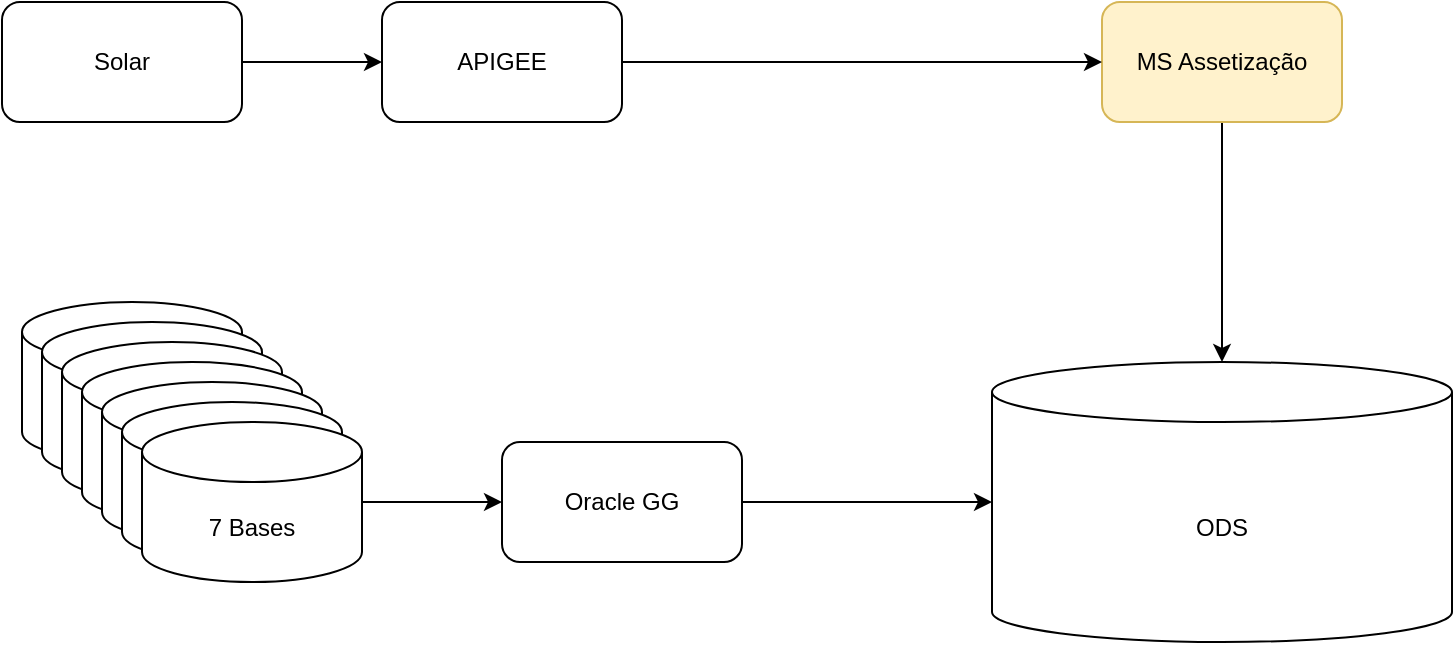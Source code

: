 <mxfile version="24.9.0">
  <diagram name="Página-1" id="a-EhBjXfqa5e0Fs22kzi">
    <mxGraphModel dx="1050" dy="530" grid="1" gridSize="10" guides="1" tooltips="1" connect="1" arrows="1" fold="1" page="1" pageScale="1" pageWidth="827" pageHeight="1169" math="0" shadow="0">
      <root>
        <mxCell id="0" />
        <mxCell id="1" parent="0" />
        <mxCell id="H4uz77oPGVxmTWOlruLQ-1" value="ODS" style="shape=cylinder3;whiteSpace=wrap;html=1;boundedLbl=1;backgroundOutline=1;size=15;hachureGap=4;fontFamily=Helvetica;" vertex="1" parent="1">
          <mxGeometry x="535" y="270" width="230" height="140" as="geometry" />
        </mxCell>
        <mxCell id="H4uz77oPGVxmTWOlruLQ-3" style="edgeStyle=orthogonalEdgeStyle;rounded=0;hachureGap=4;orthogonalLoop=1;jettySize=auto;html=1;fontFamily=Architects Daughter;fontSource=https%3A%2F%2Ffonts.googleapis.com%2Fcss%3Ffamily%3DArchitects%2BDaughter;" edge="1" parent="1" source="H4uz77oPGVxmTWOlruLQ-2" target="H4uz77oPGVxmTWOlruLQ-1">
          <mxGeometry relative="1" as="geometry" />
        </mxCell>
        <mxCell id="H4uz77oPGVxmTWOlruLQ-2" value="MS Assetização" style="rounded=1;whiteSpace=wrap;html=1;hachureGap=4;fontFamily=Helvetica;fillColor=#fff2cc;strokeColor=#d6b656;" vertex="1" parent="1">
          <mxGeometry x="590" y="90" width="120" height="60" as="geometry" />
        </mxCell>
        <mxCell id="H4uz77oPGVxmTWOlruLQ-7" style="edgeStyle=orthogonalEdgeStyle;rounded=0;hachureGap=4;orthogonalLoop=1;jettySize=auto;html=1;entryX=0;entryY=0.5;entryDx=0;entryDy=0;fontFamily=Architects Daughter;fontSource=https%3A%2F%2Ffonts.googleapis.com%2Fcss%3Ffamily%3DArchitects%2BDaughter;" edge="1" parent="1" source="H4uz77oPGVxmTWOlruLQ-4" target="H4uz77oPGVxmTWOlruLQ-5">
          <mxGeometry relative="1" as="geometry" />
        </mxCell>
        <mxCell id="H4uz77oPGVxmTWOlruLQ-4" value="Solar" style="rounded=1;whiteSpace=wrap;html=1;hachureGap=4;fontFamily=Helvetica;" vertex="1" parent="1">
          <mxGeometry x="40" y="90" width="120" height="60" as="geometry" />
        </mxCell>
        <mxCell id="H4uz77oPGVxmTWOlruLQ-6" style="edgeStyle=orthogonalEdgeStyle;rounded=0;hachureGap=4;orthogonalLoop=1;jettySize=auto;html=1;entryX=0;entryY=0.5;entryDx=0;entryDy=0;fontFamily=Architects Daughter;fontSource=https%3A%2F%2Ffonts.googleapis.com%2Fcss%3Ffamily%3DArchitects%2BDaughter;" edge="1" parent="1" source="H4uz77oPGVxmTWOlruLQ-5" target="H4uz77oPGVxmTWOlruLQ-2">
          <mxGeometry relative="1" as="geometry" />
        </mxCell>
        <mxCell id="H4uz77oPGVxmTWOlruLQ-5" value="APIGEE" style="rounded=1;whiteSpace=wrap;html=1;hachureGap=4;fontFamily=Helvetica;" vertex="1" parent="1">
          <mxGeometry x="230" y="90" width="120" height="60" as="geometry" />
        </mxCell>
        <mxCell id="H4uz77oPGVxmTWOlruLQ-8" value="" style="shape=cylinder3;whiteSpace=wrap;html=1;boundedLbl=1;backgroundOutline=1;size=15;hachureGap=4;fontFamily=Architects Daughter;fontSource=https%3A%2F%2Ffonts.googleapis.com%2Fcss%3Ffamily%3DArchitects%2BDaughter;" vertex="1" parent="1">
          <mxGeometry x="50" y="240" width="110" height="80" as="geometry" />
        </mxCell>
        <mxCell id="H4uz77oPGVxmTWOlruLQ-9" value="" style="shape=cylinder3;whiteSpace=wrap;html=1;boundedLbl=1;backgroundOutline=1;size=15;hachureGap=4;fontFamily=Architects Daughter;fontSource=https%3A%2F%2Ffonts.googleapis.com%2Fcss%3Ffamily%3DArchitects%2BDaughter;" vertex="1" parent="1">
          <mxGeometry x="60" y="250" width="110" height="80" as="geometry" />
        </mxCell>
        <mxCell id="H4uz77oPGVxmTWOlruLQ-10" value="" style="shape=cylinder3;whiteSpace=wrap;html=1;boundedLbl=1;backgroundOutline=1;size=15;hachureGap=4;fontFamily=Architects Daughter;fontSource=https%3A%2F%2Ffonts.googleapis.com%2Fcss%3Ffamily%3DArchitects%2BDaughter;" vertex="1" parent="1">
          <mxGeometry x="70" y="260" width="110" height="80" as="geometry" />
        </mxCell>
        <mxCell id="H4uz77oPGVxmTWOlruLQ-11" value="" style="shape=cylinder3;whiteSpace=wrap;html=1;boundedLbl=1;backgroundOutline=1;size=15;hachureGap=4;fontFamily=Architects Daughter;fontSource=https%3A%2F%2Ffonts.googleapis.com%2Fcss%3Ffamily%3DArchitects%2BDaughter;" vertex="1" parent="1">
          <mxGeometry x="80" y="270" width="110" height="80" as="geometry" />
        </mxCell>
        <mxCell id="H4uz77oPGVxmTWOlruLQ-12" value="" style="shape=cylinder3;whiteSpace=wrap;html=1;boundedLbl=1;backgroundOutline=1;size=15;hachureGap=4;fontFamily=Architects Daughter;fontSource=https%3A%2F%2Ffonts.googleapis.com%2Fcss%3Ffamily%3DArchitects%2BDaughter;" vertex="1" parent="1">
          <mxGeometry x="90" y="280" width="110" height="80" as="geometry" />
        </mxCell>
        <mxCell id="H4uz77oPGVxmTWOlruLQ-13" value="" style="shape=cylinder3;whiteSpace=wrap;html=1;boundedLbl=1;backgroundOutline=1;size=15;hachureGap=4;fontFamily=Architects Daughter;fontSource=https%3A%2F%2Ffonts.googleapis.com%2Fcss%3Ffamily%3DArchitects%2BDaughter;" vertex="1" parent="1">
          <mxGeometry x="100" y="290" width="110" height="80" as="geometry" />
        </mxCell>
        <mxCell id="H4uz77oPGVxmTWOlruLQ-15" style="edgeStyle=orthogonalEdgeStyle;rounded=0;hachureGap=4;orthogonalLoop=1;jettySize=auto;html=1;fontFamily=Architects Daughter;fontSource=https%3A%2F%2Ffonts.googleapis.com%2Fcss%3Ffamily%3DArchitects%2BDaughter;entryX=0;entryY=0.5;entryDx=0;entryDy=0;" edge="1" parent="1" source="H4uz77oPGVxmTWOlruLQ-14" target="H4uz77oPGVxmTWOlruLQ-16">
          <mxGeometry relative="1" as="geometry">
            <mxPoint x="280" y="340" as="targetPoint" />
          </mxGeometry>
        </mxCell>
        <mxCell id="H4uz77oPGVxmTWOlruLQ-14" value="7 Bases" style="shape=cylinder3;whiteSpace=wrap;html=1;boundedLbl=1;backgroundOutline=1;size=15;hachureGap=4;fontFamily=Helvetica;" vertex="1" parent="1">
          <mxGeometry x="110" y="300" width="110" height="80" as="geometry" />
        </mxCell>
        <mxCell id="H4uz77oPGVxmTWOlruLQ-16" value="Oracle GG" style="rounded=1;whiteSpace=wrap;html=1;hachureGap=4;fontFamily=Helvetica;" vertex="1" parent="1">
          <mxGeometry x="290" y="310" width="120" height="60" as="geometry" />
        </mxCell>
        <mxCell id="H4uz77oPGVxmTWOlruLQ-17" style="edgeStyle=orthogonalEdgeStyle;rounded=0;hachureGap=4;orthogonalLoop=1;jettySize=auto;html=1;entryX=0;entryY=0.5;entryDx=0;entryDy=0;entryPerimeter=0;fontFamily=Architects Daughter;fontSource=https%3A%2F%2Ffonts.googleapis.com%2Fcss%3Ffamily%3DArchitects%2BDaughter;" edge="1" parent="1" source="H4uz77oPGVxmTWOlruLQ-16" target="H4uz77oPGVxmTWOlruLQ-1">
          <mxGeometry relative="1" as="geometry" />
        </mxCell>
      </root>
    </mxGraphModel>
  </diagram>
</mxfile>
